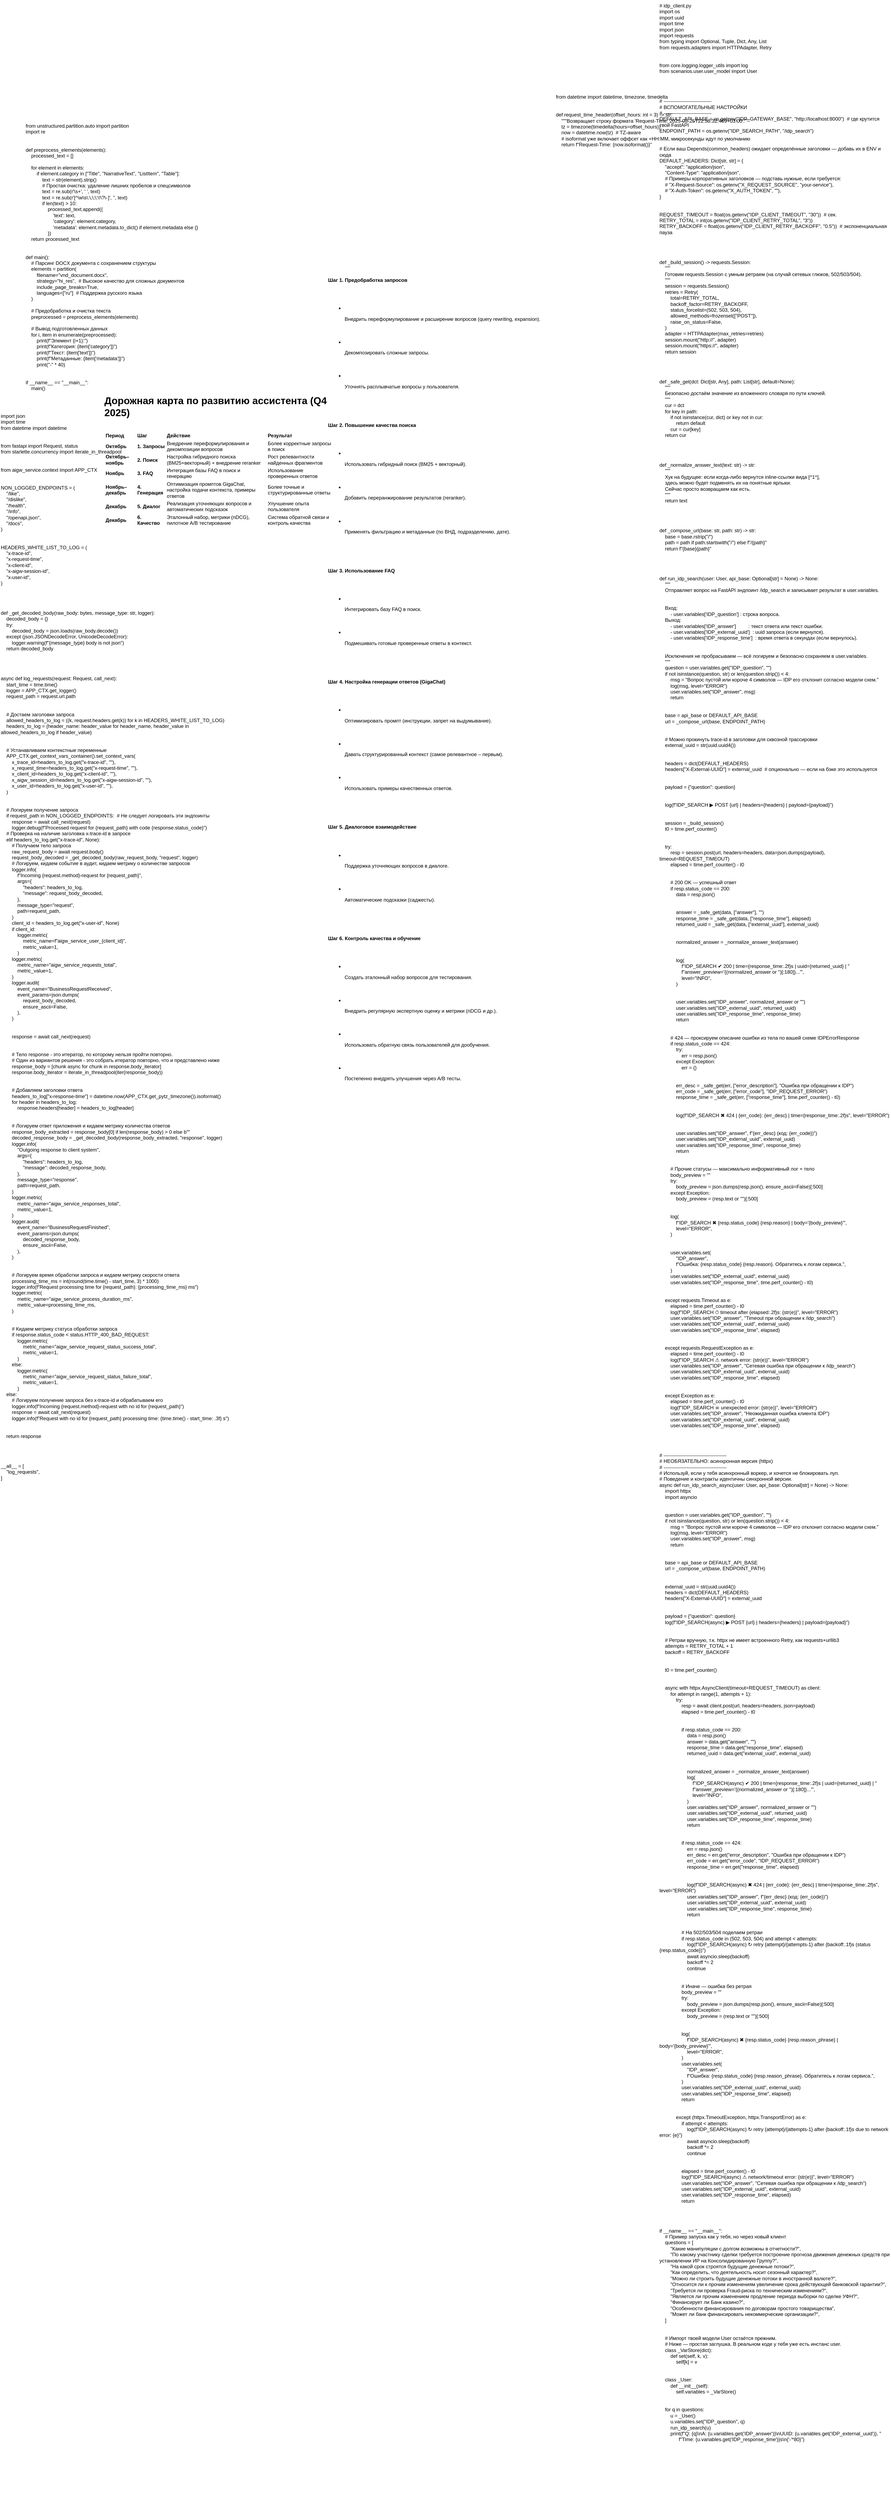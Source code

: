 <mxfile version="28.2.5">
  <diagram name="Страница — 1" id="YzAyhXTebkGU_6SpY-bU">
    <mxGraphModel dx="1152" dy="692" grid="1" gridSize="10" guides="1" tooltips="1" connect="1" arrows="1" fold="1" page="1" pageScale="1" pageWidth="3300" pageHeight="4681" math="0" shadow="0">
      <root>
        <mxCell id="0" />
        <mxCell id="1" parent="0" />
        <UserObject label="# idp_client.py&#xa;import os&#xa;import uuid&#xa;import time&#xa;import json&#xa;import requests&#xa;from typing import Optional, Tuple, Dict, Any, List&#xa;from requests.adapters import HTTPAdapter, Retry&#xa;&#xa;&#xa;from core.logging.logger_utils import log&#xa;from scenarios.user.user_model import User&#xa;&#xa;&#xa;&#xa;&#xa;# -----------------------------&#xa;# ВСПОМОГАТЕЛЬНЫЕ НАСТРОЙКИ&#xa;# -----------------------------&#xa;DEFAULT_API_BASE = os.getenv(&quot;IDP_GATEWAY_BASE&quot;, &quot;http://localhost:8000&quot;)  # где крутится твой FastAPI&#xa;ENDPOINT_PATH = os.getenv(&quot;IDP_SEARCH_PATH&quot;, &quot;/idp_search&quot;)&#xa;&#xa;&#xa;# Если ваш Depends(common_headers) ожидает определённые заголовки — добавь их в ENV и сюда&#xa;DEFAULT_HEADERS: Dict[str, str] = {&#xa;    &quot;accept&quot;: &quot;application/json&quot;,&#xa;    &quot;Content-Type&quot;: &quot;application/json&quot;,&#xa;    # Примеры корпоративных заголовков — подставь нужные, если требуется:&#xa;    # &quot;X-Request-Source&quot;: os.getenv(&quot;X_REQUEST_SOURCE&quot;, &quot;your-service&quot;),&#xa;    # &quot;X-Auth-Token&quot;: os.getenv(&quot;X_AUTH_TOKEN&quot;, &quot;&quot;),&#xa;}&#xa;&#xa;&#xa;REQUEST_TIMEOUT = float(os.getenv(&quot;IDP_CLIENT_TIMEOUT&quot;, &quot;30&quot;))  # сек.&#xa;RETRY_TOTAL = int(os.getenv(&quot;IDP_CLIENT_RETRY_TOTAL&quot;, &quot;3&quot;))&#xa;RETRY_BACKOFF = float(os.getenv(&quot;IDP_CLIENT_RETRY_BACKOFF&quot;, &quot;0.5&quot;))  # экспоненциальная пауза&#xa;&#xa;&#xa;&#xa;&#xa;def _build_session() -&gt; requests.Session:&#xa;    &quot;&quot;&quot;&#xa;    Готовим requests.Session с умным ретраем (на случай сетевых глюков, 502/503/504).&#xa;    &quot;&quot;&quot;&#xa;    session = requests.Session()&#xa;    retries = Retry(&#xa;        total=RETRY_TOTAL,&#xa;        backoff_factor=RETRY_BACKOFF,&#xa;        status_forcelist=(502, 503, 504),&#xa;        allowed_methods=frozenset([&quot;POST&quot;]),&#xa;        raise_on_status=False,&#xa;    )&#xa;    adapter = HTTPAdapter(max_retries=retries)&#xa;    session.mount(&quot;http://&quot;, adapter)&#xa;    session.mount(&quot;https://&quot;, adapter)&#xa;    return session&#xa;&#xa;&#xa;&#xa;&#xa;def _safe_get(dct: Dict[str, Any], path: List[str], default=None):&#xa;    &quot;&quot;&quot;&#xa;    Безопасно достаём значение из вложенного словаря по пути ключей.&#xa;    &quot;&quot;&quot;&#xa;    cur = dct&#xa;    for key in path:&#xa;        if not isinstance(cur, dict) or key not in cur:&#xa;            return default&#xa;        cur = cur[key]&#xa;    return cur&#xa;&#xa;&#xa;&#xa;&#xa;def _normalize_answer_text(text: str) -&gt; str:&#xa;    &quot;&quot;&quot;&#xa;    Хук на будущее: если когда-либо вернутся inline-ссылки вида [^1^],&#xa;    здесь можно будет подменять их на понятные ярлыки.&#xa;    Сейчас просто возвращаем как есть.&#xa;    &quot;&quot;&quot;&#xa;    return text&#xa;&#xa;&#xa;&#xa;&#xa;def _compose_url(base: str, path: str) -&gt; str:&#xa;    base = base.rstrip(&quot;/&quot;)&#xa;    path = path if path.startswith(&quot;/&quot;) else f&quot;/{path}&quot;&#xa;    return f&quot;{base}{path}&quot;&#xa;&#xa;&#xa;&#xa;&#xa;def run_idp_search(user: User, api_base: Optional[str] = None) -&gt; None:&#xa;    &quot;&quot;&quot;&#xa;    Отправляет вопрос на FastAPI эндпоинт /idp_search и записывает результат в user.variables.&#xa;&#xa;&#xa;    Вход:&#xa;        - user.variables[&#39;IDP_question&#39;] : строка вопроса.&#xa;    Выход:&#xa;        - user.variables[&#39;IDP_answer&#39;]         : текст ответа или текст ошибки.&#xa;        - user.variables[&#39;IDP_external_uuid&#39;]  : uuid запроса (если вернулся).&#xa;        - user.variables[&#39;IDP_response_time&#39;]  : время ответа в секундах (если вернулось).&#xa;&#xa;&#xa;    Исключения не пробрасываем — всё логируем и безопасно сохраняем в user.variables.&#xa;    &quot;&quot;&quot;&#xa;    question = user.variables.get(&quot;IDP_question&quot;, &quot;&quot;)&#xa;    if not isinstance(question, str) or len(question.strip()) &lt; 4:&#xa;        msg = &quot;Вопрос пустой или короче 4 символов — IDP его отклонит согласно модели схем.&quot;&#xa;        log(msg, level=&quot;ERROR&quot;)&#xa;        user.variables.set(&quot;IDP_answer&quot;, msg)&#xa;        return&#xa;&#xa;&#xa;    base = api_base or DEFAULT_API_BASE&#xa;    url = _compose_url(base, ENDPOINT_PATH)&#xa;&#xa;&#xa;    # Можно прокинуть trace-id в заголовки для сквозной трассировки&#xa;    external_uuid = str(uuid.uuid4())&#xa;&#xa;&#xa;    headers = dict(DEFAULT_HEADERS)&#xa;    headers[&quot;X-External-UUID&quot;] = external_uuid  # опционально — если на бэке это используется&#xa;&#xa;&#xa;    payload = {&quot;question&quot;: question}&#xa;&#xa;&#xa;    log(f&quot;IDP_SEARCH ▶ POST {url} | headers={headers} | payload={payload}&quot;)&#xa;&#xa;&#xa;    session = _build_session()&#xa;    t0 = time.perf_counter()&#xa;&#xa;&#xa;    try:&#xa;        resp = session.post(url, headers=headers, data=json.dumps(payload), timeout=REQUEST_TIMEOUT)&#xa;        elapsed = time.perf_counter() - t0&#xa;&#xa;&#xa;        # 200 OK — успешный ответ&#xa;        if resp.status_code == 200:&#xa;            data = resp.json()&#xa;&#xa;&#xa;            answer = _safe_get(data, [&quot;answer&quot;], &quot;&quot;)&#xa;            response_time = _safe_get(data, [&quot;response_time&quot;], elapsed)&#xa;            returned_uuid = _safe_get(data, [&quot;external_uuid&quot;], external_uuid)&#xa;&#xa;&#xa;            normalized_answer = _normalize_answer_text(answer)&#xa;&#xa;&#xa;            log(&#xa;                f&quot;IDP_SEARCH ✔ 200 | time={response_time:.2f}s | uuid={returned_uuid} | &quot;&#xa;                f&quot;answer_preview=&#39;{(normalized_answer or &#39;&#39;)[:180]}...&#39;&quot;,&#xa;                level=&quot;INFO&quot;,&#xa;            )&#xa;&#xa;&#xa;            user.variables.set(&quot;IDP_answer&quot;, normalized_answer or &quot;&quot;)&#xa;            user.variables.set(&quot;IDP_external_uuid&quot;, returned_uuid)&#xa;            user.variables.set(&quot;IDP_response_time&quot;, response_time)&#xa;            return&#xa;&#xa;&#xa;        # 424 — проксируем описание ошибки из тела по вашей схеме IDPErrorResponse&#xa;        if resp.status_code == 424:&#xa;            try:&#xa;                err = resp.json()&#xa;            except Exception:&#xa;                err = {}&#xa;&#xa;&#xa;            err_desc = _safe_get(err, [&quot;error_description&quot;], &quot;Ошибка при обращении к IDP&quot;)&#xa;            err_code = _safe_get(err, [&quot;error_code&quot;], &quot;IDP_REQUEST_ERROR&quot;)&#xa;            response_time = _safe_get(err, [&quot;response_time&quot;], time.perf_counter() - t0)&#xa;&#xa;&#xa;            log(f&quot;IDP_SEARCH ✖ 424 | {err_code}: {err_desc} | time={response_time:.2f}s&quot;, level=&quot;ERROR&quot;)&#xa;&#xa;&#xa;            user.variables.set(&quot;IDP_answer&quot;, f&quot;{err_desc} (код: {err_code})&quot;)&#xa;            user.variables.set(&quot;IDP_external_uuid&quot;, external_uuid)&#xa;            user.variables.set(&quot;IDP_response_time&quot;, response_time)&#xa;            return&#xa;&#xa;&#xa;        # Прочие статусы — максимально информативный лог + тело&#xa;        body_preview = &quot;&quot;&#xa;        try:&#xa;            body_preview = json.dumps(resp.json(), ensure_ascii=False)[:500]&#xa;        except Exception:&#xa;            body_preview = (resp.text or &quot;&quot;)[:500]&#xa;&#xa;&#xa;        log(&#xa;            f&quot;IDP_SEARCH ✖ {resp.status_code} {resp.reason} | body=&#39;{body_preview}&#39;&quot;,&#xa;            level=&quot;ERROR&quot;,&#xa;        )&#xa;&#xa;&#xa;        user.variables.set(&#xa;            &quot;IDP_answer&quot;,&#xa;            f&quot;Ошибка: {resp.status_code} {resp.reason}. Обратитесь к логам сервиса.&quot;,&#xa;        )&#xa;        user.variables.set(&quot;IDP_external_uuid&quot;, external_uuid)&#xa;        user.variables.set(&quot;IDP_response_time&quot;, time.perf_counter() - t0)&#xa;&#xa;&#xa;    except requests.Timeout as e:&#xa;        elapsed = time.perf_counter() - t0&#xa;        log(f&quot;IDP_SEARCH ⏱ timeout after {elapsed:.2f}s: {str(e)}&quot;, level=&quot;ERROR&quot;)&#xa;        user.variables.set(&quot;IDP_answer&quot;, &quot;Timeout при обращении к /idp_search&quot;)&#xa;        user.variables.set(&quot;IDP_external_uuid&quot;, external_uuid)&#xa;        user.variables.set(&quot;IDP_response_time&quot;, elapsed)&#xa;&#xa;&#xa;    except requests.RequestException as e:&#xa;        elapsed = time.perf_counter() - t0&#xa;        log(f&quot;IDP_SEARCH ⚠ network error: {str(e)}&quot;, level=&quot;ERROR&quot;)&#xa;        user.variables.set(&quot;IDP_answer&quot;, &quot;Сетевая ошибка при обращении к /idp_search&quot;)&#xa;        user.variables.set(&quot;IDP_external_uuid&quot;, external_uuid)&#xa;        user.variables.set(&quot;IDP_response_time&quot;, elapsed)&#xa;&#xa;&#xa;    except Exception as e:&#xa;        elapsed = time.perf_counter() - t0&#xa;        log(f&quot;IDP_SEARCH ☠ unexpected error: {str(e)}&quot;, level=&quot;ERROR&quot;)&#xa;        user.variables.set(&quot;IDP_answer&quot;, &quot;Неожиданная ошибка клиента IDP&quot;)&#xa;        user.variables.set(&quot;IDP_external_uuid&quot;, external_uuid)&#xa;        user.variables.set(&quot;IDP_response_time&quot;, elapsed)&#xa;&#xa;&#xa;&#xa;&#xa;# --------------------------------------&#xa;# НЕОБЯЗАТЕЛЬНО: асинхронная версия (httpx)&#xa;# --------------------------------------&#xa;# Используй, если у тебя асинхронный воркер, и хочется не блокировать луп.&#xa;# Поведение и контракты идентичны синхронной версии.&#xa;async def run_idp_search_async(user: User, api_base: Optional[str] = None) -&gt; None:&#xa;    import httpx&#xa;    import asyncio&#xa;&#xa;&#xa;    question = user.variables.get(&quot;IDP_question&quot;, &quot;&quot;)&#xa;    if not isinstance(question, str) or len(question.strip()) &lt; 4:&#xa;        msg = &quot;Вопрос пустой или короче 4 символов — IDP его отклонит согласно модели схем.&quot;&#xa;        log(msg, level=&quot;ERROR&quot;)&#xa;        user.variables.set(&quot;IDP_answer&quot;, msg)&#xa;        return&#xa;&#xa;&#xa;    base = api_base or DEFAULT_API_BASE&#xa;    url = _compose_url(base, ENDPOINT_PATH)&#xa;&#xa;&#xa;    external_uuid = str(uuid.uuid4())&#xa;    headers = dict(DEFAULT_HEADERS)&#xa;    headers[&quot;X-External-UUID&quot;] = external_uuid&#xa;&#xa;&#xa;    payload = {&quot;question&quot;: question}&#xa;    log(f&quot;IDP_SEARCH(async) ▶ POST {url} | headers={headers} | payload={payload}&quot;)&#xa;&#xa;&#xa;    # Ретраи вручную, т.к. httpx не имеет встроенного Retry, как requests+urllib3&#xa;    attempts = RETRY_TOTAL + 1&#xa;    backoff = RETRY_BACKOFF&#xa;&#xa;&#xa;    t0 = time.perf_counter()&#xa;&#xa;&#xa;    async with httpx.AsyncClient(timeout=REQUEST_TIMEOUT) as client:&#xa;        for attempt in range(1, attempts + 1):&#xa;            try:&#xa;                resp = await client.post(url, headers=headers, json=payload)&#xa;                elapsed = time.perf_counter() - t0&#xa;&#xa;&#xa;                if resp.status_code == 200:&#xa;                    data = resp.json()&#xa;                    answer = data.get(&quot;answer&quot;, &quot;&quot;)&#xa;                    response_time = data.get(&quot;response_time&quot;, elapsed)&#xa;                    returned_uuid = data.get(&quot;external_uuid&quot;, external_uuid)&#xa;&#xa;&#xa;                    normalized_answer = _normalize_answer_text(answer)&#xa;                    log(&#xa;                        f&quot;IDP_SEARCH(async) ✔ 200 | time={response_time:.2f}s | uuid={returned_uuid} | &quot;&#xa;                        f&quot;answer_preview=&#39;{(normalized_answer or &#39;&#39;)[:180]}...&#39;&quot;,&#xa;                        level=&quot;INFO&quot;,&#xa;                    )&#xa;                    user.variables.set(&quot;IDP_answer&quot;, normalized_answer or &quot;&quot;)&#xa;                    user.variables.set(&quot;IDP_external_uuid&quot;, returned_uuid)&#xa;                    user.variables.set(&quot;IDP_response_time&quot;, response_time)&#xa;                    return&#xa;&#xa;&#xa;                if resp.status_code == 424:&#xa;                    err = resp.json()&#xa;                    err_desc = err.get(&quot;error_description&quot;, &quot;Ошибка при обращении к IDP&quot;)&#xa;                    err_code = err.get(&quot;error_code&quot;, &quot;IDP_REQUEST_ERROR&quot;)&#xa;                    response_time = err.get(&quot;response_time&quot;, elapsed)&#xa;&#xa;&#xa;                    log(f&quot;IDP_SEARCH(async) ✖ 424 | {err_code}: {err_desc} | time={response_time:.2f}s&quot;, level=&quot;ERROR&quot;)&#xa;                    user.variables.set(&quot;IDP_answer&quot;, f&quot;{err_desc} (код: {err_code})&quot;)&#xa;                    user.variables.set(&quot;IDP_external_uuid&quot;, external_uuid)&#xa;                    user.variables.set(&quot;IDP_response_time&quot;, response_time)&#xa;                    return&#xa;&#xa;&#xa;                # На 502/503/504 поделаем ретраи&#xa;                if resp.status_code in (502, 503, 504) and attempt &lt; attempts:&#xa;                    log(f&quot;IDP_SEARCH(async) ↻ retry {attempt}/{attempts-1} after {backoff:.1f}s (status {resp.status_code})&quot;)&#xa;                    await asyncio.sleep(backoff)&#xa;                    backoff *= 2&#xa;                    continue&#xa;&#xa;&#xa;                # Иначе — ошибка без ретрая&#xa;                body_preview = &quot;&quot;&#xa;                try:&#xa;                    body_preview = json.dumps(resp.json(), ensure_ascii=False)[:500]&#xa;                except Exception:&#xa;                    body_preview = (resp.text or &quot;&quot;)[:500]&#xa;&#xa;&#xa;                log(&#xa;                    f&quot;IDP_SEARCH(async) ✖ {resp.status_code} {resp.reason_phrase} | body=&#39;{body_preview}&#39;&quot;,&#xa;                    level=&quot;ERROR&quot;,&#xa;                )&#xa;                user.variables.set(&#xa;                    &quot;IDP_answer&quot;,&#xa;                    f&quot;Ошибка: {resp.status_code} {resp.reason_phrase}. Обратитесь к логам сервиса.&quot;,&#xa;                )&#xa;                user.variables.set(&quot;IDP_external_uuid&quot;, external_uuid)&#xa;                user.variables.set(&quot;IDP_response_time&quot;, elapsed)&#xa;                return&#xa;&#xa;&#xa;            except (httpx.TimeoutException, httpx.TransportError) as e:&#xa;                if attempt &lt; attempts:&#xa;                    log(f&quot;IDP_SEARCH(async) ↻ retry {attempt}/{attempts-1} after {backoff:.1f}s due to network error: {e}&quot;)&#xa;                    await asyncio.sleep(backoff)&#xa;                    backoff *= 2&#xa;                    continue&#xa;&#xa;&#xa;                elapsed = time.perf_counter() - t0&#xa;                log(f&quot;IDP_SEARCH(async) ⚠ network/timeout error: {str(e)}&quot;, level=&quot;ERROR&quot;)&#xa;                user.variables.set(&quot;IDP_answer&quot;, &quot;Сетевая ошибка при обращении к /idp_search&quot;)&#xa;                user.variables.set(&quot;IDP_external_uuid&quot;, external_uuid)&#xa;                user.variables.set(&quot;IDP_response_time&quot;, elapsed)&#xa;                return&#xa;&#xa;&#xa;&#xa;&#xa;if __name__ == &quot;__main__&quot;:&#xa;    # Пример запуска как у тебя, но через новый клиент&#xa;    questions = [&#xa;        &quot;Какие манипуляции с долгом возможны в отчетности?&quot;,&#xa;        &quot;По какому участнику сделки требуется построение прогноза движения денежных средств при установлении ИР на Консолидированную Группу?&quot;,&#xa;        &quot;На какой срок строятся будущие денежные потоки?&quot;,&#xa;        &quot;Как определить, что деятельность носит сезонный характер?&quot;,&#xa;        &quot;Можно ли строить будущие денежные потоки в иностранной валюте?&quot;,&#xa;        &quot;Относится ли к прочим изменениям увеличение срока действующей банковской гарантии?&quot;,&#xa;        &quot;Требуется ли проверка Fraud-риска по техническим изменениям?&quot;,&#xa;        &quot;Является ли прочим изменением продление периода выборки по сделке УФН?&quot;,&#xa;        &quot;Финансирует ли Банк казино?&quot;,&#xa;        &quot;Особенности финансирования по договорам простого товарищества&quot;,&#xa;        &quot;Может ли банк финансировать некоммерческие организации?&quot;,&#xa;    ]&#xa;&#xa;&#xa;    # Импорт твоей модели User остаётся прежним.&#xa;    # Ниже — простая заглушка. В реальном коде у тебя уже есть инстанс user.&#xa;    class _VarStore(dict):&#xa;        def set(self, k, v):&#xa;            self[k] = v&#xa;&#xa;&#xa;    class _User:&#xa;        def __init__(self):&#xa;            self.variables = _VarStore()&#xa;&#xa;&#xa;    for q in questions:&#xa;        u = _User()&#xa;        u.variables.set(&quot;IDP_question&quot;, q)&#xa;        run_idp_search(u)&#xa;        print(f&quot;Q: {q}\nA: {u.variables.get(&#39;IDP_answer&#39;)}\nUUID: {u.variables.get(&#39;IDP_external_uuid&#39;)}, &quot;&#xa;              f&quot;Time: {u.variables.get(&#39;IDP_response_time&#39;)}s\n{&#39;-&#39;*80}&quot;)" link="# idp_client.py&#xa;import os&#xa;import uuid&#xa;import time&#xa;import json&#xa;import requests&#xa;from typing import Optional, Tuple, Dict, Any, List&#xa;from requests.adapters import HTTPAdapter, Retry&#xa;&#xa;&#xa;from core.logging.logger_utils import log&#xa;from scenarios.user.user_model import User&#xa;&#xa;&#xa;&#xa;&#xa;# -----------------------------&#xa;# ВСПОМОГАТЕЛЬНЫЕ НАСТРОЙКИ&#xa;# -----------------------------&#xa;DEFAULT_API_BASE = os.getenv(&quot;IDP_GATEWAY_BASE&quot;, &quot;http://localhost:8000&quot;)  # где крутится твой FastAPI&#xa;ENDPOINT_PATH = os.getenv(&quot;IDP_SEARCH_PATH&quot;, &quot;/idp_search&quot;)&#xa;&#xa;&#xa;# Если ваш Depends(common_headers) ожидает определённые заголовки — добавь их в ENV и сюда&#xa;DEFAULT_HEADERS: Dict[str, str] = {&#xa;    &quot;accept&quot;: &quot;application/json&quot;,&#xa;    &quot;Content-Type&quot;: &quot;application/json&quot;,&#xa;    # Примеры корпоративных заголовков — подставь нужные, если требуется:&#xa;    # &quot;X-Request-Source&quot;: os.getenv(&quot;X_REQUEST_SOURCE&quot;, &quot;your-service&quot;),&#xa;    # &quot;X-Auth-Token&quot;: os.getenv(&quot;X_AUTH_TOKEN&quot;, &quot;&quot;),&#xa;}&#xa;&#xa;&#xa;REQUEST_TIMEOUT = float(os.getenv(&quot;IDP_CLIENT_TIMEOUT&quot;, &quot;30&quot;))  # сек.&#xa;RETRY_TOTAL = int(os.getenv(&quot;IDP_CLIENT_RETRY_TOTAL&quot;, &quot;3&quot;))&#xa;RETRY_BACKOFF = float(os.getenv(&quot;IDP_CLIENT_RETRY_BACKOFF&quot;, &quot;0.5&quot;))  # экспоненциальная пауза&#xa;&#xa;&#xa;&#xa;&#xa;def _build_session() -&gt; requests.Session:&#xa;    &quot;&quot;&quot;&#xa;    Готовим requests.Session с умным ретраем (на случай сетевых глюков, 502/503/504).&#xa;    &quot;&quot;&quot;&#xa;    session = requests.Session()&#xa;    retries = Retry(&#xa;        total=RETRY_TOTAL,&#xa;        backoff_factor=RETRY_BACKOFF,&#xa;        status_forcelist=(502, 503, 504),&#xa;        allowed_methods=frozenset([&quot;POST&quot;]),&#xa;        raise_on_status=False,&#xa;    )&#xa;    adapter = HTTPAdapter(max_retries=retries)&#xa;    session.mount(&quot;http://&quot;, adapter)&#xa;    session.mount(&quot;https://&quot;, adapter)&#xa;    return session&#xa;&#xa;&#xa;&#xa;&#xa;def _safe_get(dct: Dict[str, Any], path: List[str], default=None):&#xa;    &quot;&quot;&quot;&#xa;    Безопасно достаём значение из вложенного словаря по пути ключей.&#xa;    &quot;&quot;&quot;&#xa;    cur = dct&#xa;    for key in path:&#xa;        if not isinstance(cur, dict) or key not in cur:&#xa;            return default&#xa;        cur = cur[key]&#xa;    return cur&#xa;&#xa;&#xa;&#xa;&#xa;def _normalize_answer_text(text: str) -&gt; str:&#xa;    &quot;&quot;&quot;&#xa;    Хук на будущее: если когда-либо вернутся inline-ссылки вида [^1^],&#xa;    здесь можно будет подменять их на понятные ярлыки.&#xa;    Сейчас просто возвращаем как есть.&#xa;    &quot;&quot;&quot;&#xa;    return text&#xa;&#xa;&#xa;&#xa;&#xa;def _compose_url(base: str, path: str) -&gt; str:&#xa;    base = base.rstrip(&quot;/&quot;)&#xa;    path = path if path.startswith(&quot;/&quot;) else f&quot;/{path}&quot;&#xa;    return f&quot;{base}{path}&quot;&#xa;&#xa;&#xa;&#xa;&#xa;def run_idp_search(user: User, api_base: Optional[str] = None) -&gt; None:&#xa;    &quot;&quot;&quot;&#xa;    Отправляет вопрос на FastAPI эндпоинт /idp_search и записывает результат в user.variables.&#xa;&#xa;&#xa;    Вход:&#xa;        - user.variables[&#39;IDP_question&#39;] : строка вопроса.&#xa;    Выход:&#xa;        - user.variables[&#39;IDP_answer&#39;]         : текст ответа или текст ошибки.&#xa;        - user.variables[&#39;IDP_external_uuid&#39;]  : uuid запроса (если вернулся).&#xa;        - user.variables[&#39;IDP_response_time&#39;]  : время ответа в секундах (если вернулось).&#xa;&#xa;&#xa;    Исключения не пробрасываем — всё логируем и безопасно сохраняем в user.variables.&#xa;    &quot;&quot;&quot;&#xa;    question = user.variables.get(&quot;IDP_question&quot;, &quot;&quot;)&#xa;    if not isinstance(question, str) or len(question.strip()) &lt; 4:&#xa;        msg = &quot;Вопрос пустой или короче 4 символов — IDP его отклонит согласно модели схем.&quot;&#xa;        log(msg, level=&quot;ERROR&quot;)&#xa;        user.variables.set(&quot;IDP_answer&quot;, msg)&#xa;        return&#xa;&#xa;&#xa;    base = api_base or DEFAULT_API_BASE&#xa;    url = _compose_url(base, ENDPOINT_PATH)&#xa;&#xa;&#xa;    # Можно прокинуть trace-id в заголовки для сквозной трассировки&#xa;    external_uuid = str(uuid.uuid4())&#xa;&#xa;&#xa;    headers = dict(DEFAULT_HEADERS)&#xa;    headers[&quot;X-External-UUID&quot;] = external_uuid  # опционально — если на бэке это используется&#xa;&#xa;&#xa;    payload = {&quot;question&quot;: question}&#xa;&#xa;&#xa;    log(f&quot;IDP_SEARCH ▶ POST {url} | headers={headers} | payload={payload}&quot;)&#xa;&#xa;&#xa;    session = _build_session()&#xa;    t0 = time.perf_counter()&#xa;&#xa;&#xa;    try:&#xa;        resp = session.post(url, headers=headers, data=json.dumps(payload), timeout=REQUEST_TIMEOUT)&#xa;        elapsed = time.perf_counter() - t0&#xa;&#xa;&#xa;        # 200 OK — успешный ответ&#xa;        if resp.status_code == 200:&#xa;            data = resp.json()&#xa;&#xa;&#xa;            answer = _safe_get(data, [&quot;answer&quot;], &quot;&quot;)&#xa;            response_time = _safe_get(data, [&quot;response_time&quot;], elapsed)&#xa;            returned_uuid = _safe_get(data, [&quot;external_uuid&quot;], external_uuid)&#xa;&#xa;&#xa;            normalized_answer = _normalize_answer_text(answer)&#xa;&#xa;&#xa;            log(&#xa;                f&quot;IDP_SEARCH ✔ 200 | time={response_time:.2f}s | uuid={returned_uuid} | &quot;&#xa;                f&quot;answer_preview=&#39;{(normalized_answer or &#39;&#39;)[:180]}...&#39;&quot;,&#xa;                level=&quot;INFO&quot;,&#xa;            )&#xa;&#xa;&#xa;            user.variables.set(&quot;IDP_answer&quot;, normalized_answer or &quot;&quot;)&#xa;            user.variables.set(&quot;IDP_external_uuid&quot;, returned_uuid)&#xa;            user.variables.set(&quot;IDP_response_time&quot;, response_time)&#xa;            return&#xa;&#xa;&#xa;        # 424 — проксируем описание ошибки из тела по вашей схеме IDPErrorResponse&#xa;        if resp.status_code == 424:&#xa;            try:&#xa;                err = resp.json()&#xa;            except Exception:&#xa;                err = {}&#xa;&#xa;&#xa;            err_desc = _safe_get(err, [&quot;error_description&quot;], &quot;Ошибка при обращении к IDP&quot;)&#xa;            err_code = _safe_get(err, [&quot;error_code&quot;], &quot;IDP_REQUEST_ERROR&quot;)&#xa;            response_time = _safe_get(err, [&quot;response_time&quot;], time.perf_counter() - t0)&#xa;&#xa;&#xa;            log(f&quot;IDP_SEARCH ✖ 424 | {err_code}: {err_desc} | time={response_time:.2f}s&quot;, level=&quot;ERROR&quot;)&#xa;&#xa;&#xa;            user.variables.set(&quot;IDP_answer&quot;, f&quot;{err_desc} (код: {err_code})&quot;)&#xa;            user.variables.set(&quot;IDP_external_uuid&quot;, external_uuid)&#xa;            user.variables.set(&quot;IDP_response_time&quot;, response_time)&#xa;            return&#xa;&#xa;&#xa;        # Прочие статусы — максимально информативный лог + тело&#xa;        body_preview = &quot;&quot;&#xa;        try:&#xa;            body_preview = json.dumps(resp.json(), ensure_ascii=False)[:500]&#xa;        except Exception:&#xa;            body_preview = (resp.text or &quot;&quot;)[:500]&#xa;&#xa;&#xa;        log(&#xa;            f&quot;IDP_SEARCH ✖ {resp.status_code} {resp.reason} | body=&#39;{body_preview}&#39;&quot;,&#xa;            level=&quot;ERROR&quot;,&#xa;        )&#xa;&#xa;&#xa;        user.variables.set(&#xa;            &quot;IDP_answer&quot;,&#xa;            f&quot;Ошибка: {resp.status_code} {resp.reason}. Обратитесь к логам сервиса.&quot;,&#xa;        )&#xa;        user.variables.set(&quot;IDP_external_uuid&quot;, external_uuid)&#xa;        user.variables.set(&quot;IDP_response_time&quot;, time.perf_counter() - t0)&#xa;&#xa;&#xa;    except requests.Timeout as e:&#xa;        elapsed = time.perf_counter() - t0&#xa;        log(f&quot;IDP_SEARCH ⏱ timeout after {elapsed:.2f}s: {str(e)}&quot;, level=&quot;ERROR&quot;)&#xa;        user.variables.set(&quot;IDP_answer&quot;, &quot;Timeout при обращении к /idp_search&quot;)&#xa;        user.variables.set(&quot;IDP_external_uuid&quot;, external_uuid)&#xa;        user.variables.set(&quot;IDP_response_time&quot;, elapsed)&#xa;&#xa;&#xa;    except requests.RequestException as e:&#xa;        elapsed = time.perf_counter() - t0&#xa;        log(f&quot;IDP_SEARCH ⚠ network error: {str(e)}&quot;, level=&quot;ERROR&quot;)&#xa;        user.variables.set(&quot;IDP_answer&quot;, &quot;Сетевая ошибка при обращении к /idp_search&quot;)&#xa;        user.variables.set(&quot;IDP_external_uuid&quot;, external_uuid)&#xa;        user.variables.set(&quot;IDP_response_time&quot;, elapsed)&#xa;&#xa;&#xa;    except Exception as e:&#xa;        elapsed = time.perf_counter() - t0&#xa;        log(f&quot;IDP_SEARCH ☠ unexpected error: {str(e)}&quot;, level=&quot;ERROR&quot;)&#xa;        user.variables.set(&quot;IDP_answer&quot;, &quot;Неожиданная ошибка клиента IDP&quot;)&#xa;        user.variables.set(&quot;IDP_external_uuid&quot;, external_uuid)&#xa;        user.variables.set(&quot;IDP_response_time&quot;, elapsed)&#xa;&#xa;&#xa;&#xa;&#xa;# --------------------------------------&#xa;# НЕОБЯЗАТЕЛЬНО: асинхронная версия (httpx)&#xa;# --------------------------------------&#xa;# Используй, если у тебя асинхронный воркер, и хочется не блокировать луп.&#xa;# Поведение и контракты идентичны синхронной версии.&#xa;async def run_idp_search_async(user: User, api_base: Optional[str] = None) -&gt; None:&#xa;    import httpx&#xa;    import asyncio&#xa;&#xa;&#xa;    question = user.variables.get(&quot;IDP_question&quot;, &quot;&quot;)&#xa;    if not isinstance(question, str) or len(question.strip()) &lt; 4:&#xa;        msg = &quot;Вопрос пустой или короче 4 символов — IDP его отклонит согласно модели схем.&quot;&#xa;        log(msg, level=&quot;ERROR&quot;)&#xa;        user.variables.set(&quot;IDP_answer&quot;, msg)&#xa;        return&#xa;&#xa;&#xa;    base = api_base or DEFAULT_API_BASE&#xa;    url = _compose_url(base, ENDPOINT_PATH)&#xa;&#xa;&#xa;    external_uuid = str(uuid.uuid4())&#xa;    headers = dict(DEFAULT_HEADERS)&#xa;    headers[&quot;X-External-UUID&quot;] = external_uuid&#xa;&#xa;&#xa;    payload = {&quot;question&quot;: question}&#xa;    log(f&quot;IDP_SEARCH(async) ▶ POST {url} | headers={headers} | payload={payload}&quot;)&#xa;&#xa;&#xa;    # Ретраи вручную, т.к. httpx не имеет встроенного Retry, как requests+urllib3&#xa;    attempts = RETRY_TOTAL + 1&#xa;    backoff = RETRY_BACKOFF&#xa;&#xa;&#xa;    t0 = time.perf_counter()&#xa;&#xa;&#xa;    async with httpx.AsyncClient(timeout=REQUEST_TIMEOUT) as client:&#xa;        for attempt in range(1, attempts + 1):&#xa;            try:&#xa;                resp = await client.post(url, headers=headers, json=payload)&#xa;                elapsed = time.perf_counter() - t0&#xa;&#xa;&#xa;                if resp.status_code == 200:&#xa;                    data = resp.json()&#xa;                    answer = data.get(&quot;answer&quot;, &quot;&quot;)&#xa;                    response_time = data.get(&quot;response_time&quot;, elapsed)&#xa;                    returned_uuid = data.get(&quot;external_uuid&quot;, external_uuid)&#xa;&#xa;&#xa;                    normalized_answer = _normalize_answer_text(answer)&#xa;                    log(&#xa;                        f&quot;IDP_SEARCH(async) ✔ 200 | time={response_time:.2f}s | uuid={returned_uuid} | &quot;&#xa;                        f&quot;answer_preview=&#39;{(normalized_answer or &#39;&#39;)[:180]}...&#39;&quot;,&#xa;                        level=&quot;INFO&quot;,&#xa;                    )&#xa;                    user.variables.set(&quot;IDP_answer&quot;, normalized_answer or &quot;&quot;)&#xa;                    user.variables.set(&quot;IDP_external_uuid&quot;, returned_uuid)&#xa;                    user.variables.set(&quot;IDP_response_time&quot;, response_time)&#xa;                    return&#xa;&#xa;&#xa;                if resp.status_code == 424:&#xa;                    err = resp.json()&#xa;                    err_desc = err.get(&quot;error_description&quot;, &quot;Ошибка при обращении к IDP&quot;)&#xa;                    err_code = err.get(&quot;error_code&quot;, &quot;IDP_REQUEST_ERROR&quot;)&#xa;                    response_time = err.get(&quot;response_time&quot;, elapsed)&#xa;&#xa;&#xa;                    log(f&quot;IDP_SEARCH(async) ✖ 424 | {err_code}: {err_desc} | time={response_time:.2f}s&quot;, level=&quot;ERROR&quot;)&#xa;                    user.variables.set(&quot;IDP_answer&quot;, f&quot;{err_desc} (код: {err_code})&quot;)&#xa;                    user.variables.set(&quot;IDP_external_uuid&quot;, external_uuid)&#xa;                    user.variables.set(&quot;IDP_response_time&quot;, response_time)&#xa;                    return&#xa;&#xa;&#xa;                # На 502/503/504 поделаем ретраи&#xa;                if resp.status_code in (502, 503, 504) and attempt &lt; attempts:&#xa;                    log(f&quot;IDP_SEARCH(async) ↻ retry {attempt}/{attempts-1} after {backoff:.1f}s (status {resp.status_code})&quot;)&#xa;                    await asyncio.sleep(backoff)&#xa;                    backoff *= 2&#xa;                    continue&#xa;&#xa;&#xa;                # Иначе — ошибка без ретрая&#xa;                body_preview = &quot;&quot;&#xa;                try:&#xa;                    body_preview = json.dumps(resp.json(), ensure_ascii=False)[:500]&#xa;                except Exception:&#xa;                    body_preview = (resp.text or &quot;&quot;)[:500]&#xa;&#xa;&#xa;                log(&#xa;                    f&quot;IDP_SEARCH(async) ✖ {resp.status_code} {resp.reason_phrase} | body=&#39;{body_preview}&#39;&quot;,&#xa;                    level=&quot;ERROR&quot;,&#xa;                )&#xa;                user.variables.set(&#xa;                    &quot;IDP_answer&quot;,&#xa;                    f&quot;Ошибка: {resp.status_code} {resp.reason_phrase}. Обратитесь к логам сервиса.&quot;,&#xa;                )&#xa;                user.variables.set(&quot;IDP_external_uuid&quot;, external_uuid)&#xa;                user.variables.set(&quot;IDP_response_time&quot;, elapsed)&#xa;                return&#xa;&#xa;&#xa;            except (httpx.TimeoutException, httpx.TransportError) as e:&#xa;                if attempt &lt; attempts:&#xa;                    log(f&quot;IDP_SEARCH(async) ↻ retry {attempt}/{attempts-1} after {backoff:.1f}s due to network error: {e}&quot;)&#xa;                    await asyncio.sleep(backoff)&#xa;                    backoff *= 2&#xa;                    continue&#xa;&#xa;&#xa;                elapsed = time.perf_counter() - t0&#xa;                log(f&quot;IDP_SEARCH(async) ⚠ network/timeout error: {str(e)}&quot;, level=&quot;ERROR&quot;)&#xa;                user.variables.set(&quot;IDP_answer&quot;, &quot;Сетевая ошибка при обращении к /idp_search&quot;)&#xa;                user.variables.set(&quot;IDP_external_uuid&quot;, external_uuid)&#xa;                user.variables.set(&quot;IDP_response_time&quot;, elapsed)&#xa;                return&#xa;&#xa;&#xa;&#xa;&#xa;if __name__ == &quot;__main__&quot;:&#xa;    # Пример запуска как у тебя, но через новый клиент&#xa;    questions = [&#xa;        &quot;Какие манипуляции с долгом возможны в отчетности?&quot;,&#xa;        &quot;По какому участнику сделки требуется построение прогноза движения денежных средств при установлении ИР на Консолидированную Группу?&quot;,&#xa;        &quot;На какой срок строятся будущие денежные потоки?&quot;,&#xa;        &quot;Как определить, что деятельность носит сезонный характер?&quot;,&#xa;        &quot;Можно ли строить будущие денежные потоки в иностранной валюте?&quot;,&#xa;        &quot;Относится ли к прочим изменениям увеличение срока действующей банковской гарантии?&quot;,&#xa;        &quot;Требуется ли проверка Fraud-риска по техническим изменениям?&quot;,&#xa;        &quot;Является ли прочим изменением продление периода выборки по сделке УФН?&quot;,&#xa;        &quot;Финансирует ли Банк казино?&quot;,&#xa;        &quot;Особенности финансирования по договорам простого товарищества&quot;,&#xa;        &quot;Может ли банк финансировать некоммерческие организации?&quot;,&#xa;    ]&#xa;&#xa;&#xa;    # Импорт твоей модели User остаётся прежним.&#xa;    # Ниже — простая заглушка. В реальном коде у тебя уже есть инстанс user.&#xa;    class _VarStore(dict):&#xa;        def set(self, k, v):&#xa;            self[k] = v&#xa;&#xa;&#xa;    class _User:&#xa;        def __init__(self):&#xa;            self.variables = _VarStore()&#xa;&#xa;&#xa;    for q in questions:&#xa;        u = _User()&#xa;        u.variables.set(&quot;IDP_question&quot;, q)&#xa;        run_idp_search(u)&#xa;        print(f&quot;Q: {q}\nA: {u.variables.get(&#39;IDP_answer&#39;)}\nUUID: {u.variables.get(&#39;IDP_external_uuid&#39;)}, &quot;&#xa;              f&quot;Time: {u.variables.get(&#39;IDP_response_time&#39;)}s\n{&#39;-&#39;*80}&quot;)" id="xQ9-_gr5QTslfE1LpaSg-1">
          <mxCell style="text;whiteSpace=wrap;" parent="1" vertex="1">
            <mxGeometry x="1710" y="480" width="560" height="6030" as="geometry" />
          </mxCell>
        </UserObject>
        <UserObject label="from datetime import datetime, timezone, timedelta&#xa;&#xa;&#xa;def request_time_header(offset_hours: int = 3) -&gt; str:&#xa;    &quot;&quot;&quot;Возвращает строку формата &#39;Request-Time: 2025-08-25T22:58:32.469+03:00&#39;.&quot;&quot;&quot;&#xa;    tz = timezone(timedelta(hours=offset_hours))&#xa;    now = datetime.now(tz)  # TZ-aware&#xa;    # isoformat уже включает оффсет как +HH:MM, микросекунды идут по умолчанию&#xa;    return f&quot;Request-Time: {now.isoformat()}&quot;" link="from datetime import datetime, timezone, timedelta&#xa;&#xa;&#xa;def request_time_header(offset_hours: int = 3) -&gt; str:&#xa;    &quot;&quot;&quot;Возвращает строку формата &#39;Request-Time: 2025-08-25T22:58:32.469+03:00&#39;.&quot;&quot;&quot;&#xa;    tz = timezone(timedelta(hours=offset_hours))&#xa;    now = datetime.now(tz)  # TZ-aware&#xa;    # isoformat уже включает оффсет как +HH:MM, микросекунды идут по умолчанию&#xa;    return f&quot;Request-Time: {now.isoformat()}&quot;" id="xQ9-_gr5QTslfE1LpaSg-2">
          <mxCell style="text;whiteSpace=wrap;" parent="1" vertex="1">
            <mxGeometry x="1460" y="700" width="520" height="150" as="geometry" />
          </mxCell>
        </UserObject>
        <mxCell id="zntTJmJaQ5f6_OLdWCkL-2" value="&lt;h1 data-start=&quot;83&quot; data-end=&quot;134&quot;&gt;Дорожная карта по развитию ассистента (Q4 2025)&lt;/h1&gt;&#xa;&lt;div class=&quot;_tableContainer_1rjym_1&quot;&gt;&lt;div tabindex=&quot;-1&quot; class=&quot;group _tableWrapper_1rjym_13 flex w-fit flex-col-reverse&quot;&gt;&lt;table data-start=&quot;136&quot; data-end=&quot;1017&quot; class=&quot;w-fit min-w-(--thread-content-width)&quot;&gt;&lt;thead data-start=&quot;136&quot; data-end=&quot;175&quot;&gt;&lt;tr data-start=&quot;136&quot; data-end=&quot;175&quot;&gt;&lt;th data-start=&quot;136&quot; data-end=&quot;145&quot; data-col-size=&quot;sm&quot;&gt;Период&lt;/th&gt;&lt;th data-start=&quot;145&quot; data-end=&quot;151&quot; data-col-size=&quot;sm&quot;&gt;Шаг&lt;/th&gt;&lt;th data-start=&quot;151&quot; data-end=&quot;162&quot; data-col-size=&quot;md&quot;&gt;Действие&lt;/th&gt;&lt;th data-start=&quot;162&quot; data-end=&quot;175&quot; data-col-size=&quot;md&quot;&gt;Результат&lt;/th&gt;&lt;/tr&gt;&lt;/thead&gt;&lt;tbody data-start=&quot;217&quot; data-end=&quot;1017&quot;&gt;&lt;tr data-start=&quot;217&quot; data-end=&quot;339&quot;&gt;&lt;td data-start=&quot;217&quot; data-end=&quot;231&quot; data-col-size=&quot;sm&quot;&gt;&lt;strong data-start=&quot;219&quot; data-end=&quot;230&quot;&gt;Октябрь&lt;/strong&gt;&lt;/td&gt;&lt;td data-start=&quot;231&quot; data-end=&quot;248&quot; data-col-size=&quot;sm&quot;&gt;&lt;strong data-start=&quot;233&quot; data-end=&quot;247&quot;&gt;1. Запросы&lt;/strong&gt;&lt;/td&gt;&lt;td data-start=&quot;248&quot; data-end=&quot;303&quot; data-col-size=&quot;md&quot;&gt;Внедрение переформулирования и декомпозиции вопросов&lt;/td&gt;&lt;td data-start=&quot;303&quot; data-end=&quot;339&quot; data-col-size=&quot;md&quot;&gt;Более корректные запросы в поиск&lt;/td&gt;&lt;/tr&gt;&lt;tr data-start=&quot;340&quot; data-end=&quot;487&quot;&gt;&lt;td data-start=&quot;340&quot; data-end=&quot;361&quot; data-col-size=&quot;sm&quot;&gt;&lt;strong data-start=&quot;342&quot; data-end=&quot;360&quot;&gt;Октябрь–ноябрь&lt;/strong&gt;&lt;/td&gt;&lt;td data-start=&quot;361&quot; data-end=&quot;376&quot; data-col-size=&quot;sm&quot;&gt;&lt;strong data-start=&quot;363&quot; data-end=&quot;375&quot;&gt;2. Поиск&lt;/strong&gt;&lt;/td&gt;&lt;td data-start=&quot;376&quot; data-end=&quot;444&quot; data-col-size=&quot;md&quot;&gt;Настройка гибридного поиска (BM25+векторный) + внедрение reranker&lt;/td&gt;&lt;td data-start=&quot;444&quot; data-end=&quot;487&quot; data-col-size=&quot;md&quot;&gt;Рост релевантности найденных фрагментов&lt;/td&gt;&lt;/tr&gt;&lt;tr data-start=&quot;488&quot; data-end=&quot;593&quot;&gt;&lt;td data-start=&quot;488&quot; data-end=&quot;501&quot; data-col-size=&quot;sm&quot;&gt;&lt;strong data-start=&quot;490&quot; data-end=&quot;500&quot;&gt;Ноябрь&lt;/strong&gt;&lt;/td&gt;&lt;td data-start=&quot;501&quot; data-end=&quot;514&quot; data-col-size=&quot;sm&quot;&gt;&lt;strong data-start=&quot;503&quot; data-end=&quot;513&quot;&gt;3. FAQ&lt;/strong&gt;&lt;/td&gt;&lt;td data-start=&quot;514&quot; data-end=&quot;556&quot; data-col-size=&quot;md&quot;&gt;Интеграция базы FAQ в поиск и генерацию&lt;/td&gt;&lt;td data-start=&quot;556&quot; data-end=&quot;593&quot; data-col-size=&quot;md&quot;&gt;Использование проверенных ответов&lt;/td&gt;&lt;/tr&gt;&lt;tr data-start=&quot;594&quot; data-end=&quot;754&quot;&gt;&lt;td data-start=&quot;594&quot; data-end=&quot;615&quot; data-col-size=&quot;sm&quot;&gt;&lt;strong data-start=&quot;596&quot; data-end=&quot;614&quot;&gt;Ноябрь–декабрь&lt;/strong&gt;&lt;/td&gt;&lt;td data-start=&quot;615&quot; data-end=&quot;634&quot; data-col-size=&quot;sm&quot;&gt;&lt;strong data-start=&quot;617&quot; data-end=&quot;633&quot;&gt;4. Генерация&lt;/strong&gt;&lt;/td&gt;&lt;td data-start=&quot;634&quot; data-end=&quot;711&quot; data-col-size=&quot;md&quot;&gt;Оптимизация промптов GigaChat, настройка подачи контекста, примеры ответов&lt;/td&gt;&lt;td data-start=&quot;711&quot; data-end=&quot;754&quot; data-col-size=&quot;md&quot;&gt;Более точные и структурированные ответы&lt;/td&gt;&lt;/tr&gt;&lt;tr data-start=&quot;755&quot; data-end=&quot;877&quot;&gt;&lt;td data-start=&quot;755&quot; data-end=&quot;769&quot; data-col-size=&quot;sm&quot;&gt;&lt;strong data-start=&quot;757&quot; data-end=&quot;768&quot;&gt;Декабрь&lt;/strong&gt;&lt;/td&gt;&lt;td data-start=&quot;769&quot; data-end=&quot;785&quot; data-col-size=&quot;sm&quot;&gt;&lt;strong data-start=&quot;771&quot; data-end=&quot;784&quot;&gt;5. Диалог&lt;/strong&gt;&lt;/td&gt;&lt;td data-start=&quot;785&quot; data-end=&quot;845&quot; data-col-size=&quot;md&quot;&gt;Реализация уточняющих вопросов и автоматических подсказок&lt;/td&gt;&lt;td data-start=&quot;845&quot; data-end=&quot;877&quot; data-col-size=&quot;md&quot;&gt;Улучшение опыта пользователя&lt;/td&gt;&lt;/tr&gt;&lt;tr data-start=&quot;878&quot; data-end=&quot;1017&quot;&gt;&lt;td data-start=&quot;878&quot; data-end=&quot;892&quot; data-col-size=&quot;sm&quot;&gt;&lt;strong data-start=&quot;880&quot; data-end=&quot;891&quot;&gt;Декабрь&lt;/strong&gt;&lt;/td&gt;&lt;td data-start=&quot;892&quot; data-end=&quot;910&quot; data-col-size=&quot;sm&quot;&gt;&lt;strong data-start=&quot;894&quot; data-end=&quot;909&quot;&gt;6. Качество&lt;/strong&gt;&lt;/td&gt;&lt;td data-start=&quot;910&quot; data-end=&quot;971&quot; data-col-size=&quot;md&quot;&gt;Эталонный набор, метрики (nDCG), пилотное A/B тестирование&lt;/td&gt;&lt;td data-start=&quot;971&quot; data-end=&quot;1017&quot; data-col-size=&quot;md&quot;&gt;Система обратной связи и контроль качества&lt;/td&gt;&lt;/tr&gt;&lt;/tbody&gt;&lt;/table&gt;&lt;/div&gt;&lt;/div&gt;" style="text;whiteSpace=wrap;html=1;" parent="1" vertex="1">
          <mxGeometry x="370" y="1410" width="560" height="370" as="geometry" />
        </mxCell>
        <mxCell id="zntTJmJaQ5f6_OLdWCkL-3" value="&lt;p data-start=&quot;55&quot; data-end=&quot;90&quot;&gt;&lt;strong data-start=&quot;55&quot; data-end=&quot;88&quot;&gt;Шаг 1. Предобработка запросов&lt;/strong&gt;&lt;/p&gt;&#xa;&lt;ul data-start=&quot;91&quot; data-end=&quot;261&quot;&gt;&#xa;&lt;li data-start=&quot;91&quot; data-end=&quot;174&quot;&gt;&#xa;&lt;p data-start=&quot;93&quot; data-end=&quot;174&quot;&gt;Внедрить переформулирование и расширение вопросов (query rewriting, expansion).&lt;/p&gt;&#xa;&lt;/li&gt;&#xa;&lt;li data-start=&quot;175&quot; data-end=&quot;211&quot;&gt;&#xa;&lt;p data-start=&quot;177&quot; data-end=&quot;211&quot;&gt;Декомпозировать сложные запросы.&lt;/p&gt;&#xa;&lt;/li&gt;&#xa;&lt;li data-start=&quot;212&quot; data-end=&quot;261&quot;&gt;&#xa;&lt;p data-start=&quot;214&quot; data-end=&quot;261&quot;&gt;Уточнять расплывчатые вопросы у пользователя.&lt;/p&gt;&#xa;&lt;/li&gt;&#xa;&lt;/ul&gt;&#xa;&lt;p data-start=&quot;263&quot; data-end=&quot;301&quot;&gt;&lt;strong data-start=&quot;263&quot; data-end=&quot;299&quot;&gt;Шаг 2. Повышение качества поиска&lt;/strong&gt;&lt;/p&gt;&#xa;&lt;ul data-start=&quot;302&quot; data-end=&quot;477&quot;&gt;&#xa;&lt;li data-start=&quot;302&quot; data-end=&quot;354&quot;&gt;&#xa;&lt;p data-start=&quot;304&quot; data-end=&quot;354&quot;&gt;Использовать гибридный поиск (BM25 + векторный).&lt;/p&gt;&#xa;&lt;/li&gt;&#xa;&lt;li data-start=&quot;355&quot; data-end=&quot;408&quot;&gt;&#xa;&lt;p data-start=&quot;357&quot; data-end=&quot;408&quot;&gt;Добавить переранжирование результатов (reranker).&lt;/p&gt;&#xa;&lt;/li&gt;&#xa;&lt;li data-start=&quot;409&quot; data-end=&quot;477&quot;&gt;&#xa;&lt;p data-start=&quot;411&quot; data-end=&quot;477&quot;&gt;Применять фильтрацию и метаданные (по ВНД, подразделению, дате).&lt;/p&gt;&#xa;&lt;/li&gt;&#xa;&lt;/ul&gt;&#xa;&lt;p data-start=&quot;479&quot; data-end=&quot;509&quot;&gt;&lt;strong data-start=&quot;479&quot; data-end=&quot;507&quot;&gt;Шаг 3. Использование FAQ&lt;/strong&gt;&lt;/p&gt;&#xa;&lt;ul data-start=&quot;510&quot; data-end=&quot;600&quot;&gt;&#xa;&lt;li data-start=&quot;510&quot; data-end=&quot;545&quot;&gt;&#xa;&lt;p data-start=&quot;512&quot; data-end=&quot;545&quot;&gt;Интегрировать базу FAQ в поиск.&lt;/p&gt;&#xa;&lt;/li&gt;&#xa;&lt;li data-start=&quot;546&quot; data-end=&quot;600&quot;&gt;&#xa;&lt;p data-start=&quot;548&quot; data-end=&quot;600&quot;&gt;Подмешивать готовые проверенные ответы в контекст.&lt;/p&gt;&#xa;&lt;/li&gt;&#xa;&lt;/ul&gt;&#xa;&lt;p data-start=&quot;602&quot; data-end=&quot;653&quot;&gt;&lt;strong data-start=&quot;602&quot; data-end=&quot;651&quot;&gt;Шаг 4. Настройка генерации ответов (GigaChat)&lt;/strong&gt;&lt;/p&gt;&#xa;&lt;ul data-start=&quot;654&quot; data-end=&quot;831&quot;&gt;&#xa;&lt;li data-start=&quot;654&quot; data-end=&quot;716&quot;&gt;&#xa;&lt;p data-start=&quot;656&quot; data-end=&quot;716&quot;&gt;Оптимизировать промпт (инструкции, запрет на выдумывание).&lt;/p&gt;&#xa;&lt;/li&gt;&#xa;&lt;li data-start=&quot;717&quot; data-end=&quot;784&quot;&gt;&#xa;&lt;p data-start=&quot;719&quot; data-end=&quot;784&quot;&gt;Давать структурированный контекст (самое релевантное – первым).&lt;/p&gt;&#xa;&lt;/li&gt;&#xa;&lt;li data-start=&quot;785&quot; data-end=&quot;831&quot;&gt;&#xa;&lt;p data-start=&quot;787&quot; data-end=&quot;831&quot;&gt;Использовать примеры качественных ответов.&lt;/p&gt;&#xa;&lt;/li&gt;&#xa;&lt;/ul&gt;&#xa;&lt;p data-start=&quot;833&quot; data-end=&quot;871&quot;&gt;&lt;strong data-start=&quot;833&quot; data-end=&quot;869&quot;&gt;Шаг 5. Диалоговое взаимодействие&lt;/strong&gt;&lt;/p&gt;&#xa;&lt;ul data-start=&quot;872&quot; data-end=&quot;957&quot;&gt;&#xa;&lt;li data-start=&quot;872&quot; data-end=&quot;916&quot;&gt;&#xa;&lt;p data-start=&quot;874&quot; data-end=&quot;916&quot;&gt;Поддержка уточняющих вопросов в диалоге.&lt;/p&gt;&#xa;&lt;/li&gt;&#xa;&lt;li data-start=&quot;917&quot; data-end=&quot;957&quot;&gt;&#xa;&lt;p data-start=&quot;919&quot; data-end=&quot;957&quot;&gt;Автоматические подсказки (саджесты).&lt;/p&gt;&#xa;&lt;/li&gt;&#xa;&lt;/ul&gt;&#xa;&lt;p data-start=&quot;959&quot; data-end=&quot;1000&quot;&gt;&lt;strong data-start=&quot;959&quot; data-end=&quot;998&quot;&gt;Шаг 6. Контроль качества и обучение&lt;/strong&gt;&lt;/p&gt;&#xa;&lt;ul data-start=&quot;1001&quot; data-end=&quot;1234&quot;&gt;&#xa;&lt;li data-start=&quot;1001&quot; data-end=&quot;1055&quot;&gt;&#xa;&lt;p data-start=&quot;1003&quot; data-end=&quot;1055&quot;&gt;Создать эталонный набор вопросов для тестирования.&lt;/p&gt;&#xa;&lt;/li&gt;&#xa;&lt;li data-start=&quot;1056&quot; data-end=&quot;1121&quot;&gt;&#xa;&lt;p data-start=&quot;1058&quot; data-end=&quot;1121&quot;&gt;Внедрить регулярную экспертную оценку и метрики (nDCG и др.).&lt;/p&gt;&#xa;&lt;/li&gt;&#xa;&lt;li data-start=&quot;1122&quot; data-end=&quot;1183&quot;&gt;&#xa;&lt;p data-start=&quot;1124&quot; data-end=&quot;1183&quot;&gt;Использовать обратную связь пользователей для дообучения.&lt;/p&gt;&#xa;&lt;/li&gt;&#xa;&lt;li data-start=&quot;1184&quot; data-end=&quot;1234&quot;&gt;&#xa;&lt;p data-start=&quot;1186&quot; data-end=&quot;1234&quot;&gt;Постепенно внедрять улучшения через A/B тесты.&lt;/p&gt;&lt;/li&gt;&lt;/ul&gt;" style="text;whiteSpace=wrap;html=1;" parent="1" vertex="1">
          <mxGeometry x="910" y="1130" width="560" height="1990" as="geometry" />
        </mxCell>
        <UserObject label="import json&#xa;import time&#xa;from datetime import datetime&#xa;&#xa;&#xa;from fastapi import Request, status&#xa;from starlette.concurrency import iterate_in_threadpool&#xa;&#xa;&#xa;from aigw_service.context import APP_CTX&#xa;&#xa;&#xa;NON_LOGGED_ENDPOINTS = (&#xa;    &quot;/like&quot;,&#xa;    &quot;/dislike&quot;,&#xa;    &quot;/health&quot;,&#xa;    &quot;/info&quot;,&#xa;    &quot;/openapi.json&quot;,&#xa;    &quot;/docs&quot;,&#xa;)&#xa;&#xa;&#xa;HEADERS_WHITE_LIST_TO_LOG = (&#xa;    &quot;x-trace-id&quot;,&#xa;    &quot;x-request-time&quot;,&#xa;    &quot;x-client-id&quot;,&#xa;    &quot;x-aigw-session-id&quot;,&#xa;    &quot;x-user-id&quot;,&#xa;)&#xa;&#xa;&#xa;&#xa;&#xa;def _get_decoded_body(raw_body: bytes, message_type: str, logger):&#xa;    decoded_body = {}&#xa;    try:&#xa;        decoded_body = json.loads(raw_body.decode())&#xa;    except (json.JSONDecodeError, UnicodeDecodeError):&#xa;        logger.warning(f&quot;{message_type} body is not json&quot;)&#xa;    return decoded_body&#xa;&#xa;&#xa;&#xa;&#xa;async def log_requests(request: Request, call_next):&#xa;    start_time = time.time()&#xa;    logger = APP_CTX.get_logger()&#xa;    request_path = request.url.path&#xa;&#xa;&#xa;    # Достаем заголовки запроса&#xa;    allowed_headers_to_log = ((k, request.headers.get(k)) for k in HEADERS_WHITE_LIST_TO_LOG)&#xa;    headers_to_log = {header_name: header_value for header_name, header_value in allowed_headers_to_log if header_value}&#xa;&#xa;&#xa;    # Устанавливаем контекстные переменные&#xa;    APP_CTX.get_context_vars_container().set_context_vars(&#xa;        x_trace_id=headers_to_log.get(&quot;x-trace-id&quot;, &quot;&quot;),&#xa;        x_request_time=headers_to_log.get(&quot;x-request-time&quot;, &quot;&quot;),&#xa;        x_client_id=headers_to_log.get(&quot;x-client-id&quot;, &quot;&quot;),&#xa;        x_aigw_session_id=headers_to_log.get(&quot;x-aigw-session-id&quot;, &quot;&quot;),&#xa;        x_user_id=headers_to_log.get(&quot;x-user-id&quot;, &quot;&quot;),&#xa;    )&#xa;&#xa;&#xa;    # Логируем получение запроса&#xa;    if request_path in NON_LOGGED_ENDPOINTS:  # Не следует логировать эти эндпоинты&#xa;        response = await call_next(request)&#xa;        logger.debug(f&quot;Processed request for {request_path} with code {response.status_code}&quot;)&#xa;    # Проверка на наличие заголовка x-trace-id в запросе&#xa;    elif headers_to_log.get(&quot;x-trace-id&quot;, None):&#xa;        # Получаем тело запроса&#xa;        raw_request_body = await request.body()&#xa;        request_body_decoded = _get_decoded_body(raw_request_body, &quot;request&quot;, logger)&#xa;        # Логируем, кидаем событие в аудит, кидаем метрику о количестве запросов&#xa;        logger.info(&#xa;            f&quot;Incoming {request.method}-request for {request_path}&quot;,&#xa;            args={&#xa;                &quot;headers&quot;: headers_to_log,&#xa;                &quot;message&quot;: request_body_decoded,&#xa;            },&#xa;            message_type=&quot;request&quot;,&#xa;            path=request_path,&#xa;        )&#xa;        client_id = headers_to_log.get(&quot;x-user-id&quot;, None)&#xa;        if client_id:&#xa;            logger.metric(&#xa;                metric_name=f&quot;aigw_service_user_{client_id}&quot;,&#xa;                metric_value=1,&#xa;            )&#xa;        logger.metric(&#xa;            metric_name=&quot;aigw_service_requests_total&quot;,&#xa;            metric_value=1,&#xa;        )&#xa;        logger.audit(&#xa;            event_name=&quot;BusinessRequestReceived&quot;,&#xa;            event_params=json.dumps(&#xa;                request_body_decoded,&#xa;                ensure_ascii=False,&#xa;            ),&#xa;        )&#xa;&#xa;&#xa;        response = await call_next(request)&#xa;&#xa;&#xa;        # Тело response - это итератор, по которому нельзя пройти повторно.&#xa;        # Один из вариантов решения - это собрать итератор повторно, что и представлено ниже&#xa;        response_body = [chunk async for chunk in response.body_iterator]&#xa;        response.body_iterator = iterate_in_threadpool(iter(response_body))&#xa;&#xa;&#xa;        # Добавляем заголовки ответа&#xa;        headers_to_log[&quot;x-response-time&quot;] = datetime.now(APP_CTX.get_pytz_timezone()).isoformat()&#xa;        for header in headers_to_log:&#xa;            response.headers[header] = headers_to_log[header]&#xa;&#xa;&#xa;        # Логируем ответ приложения и кидаем метрику количества ответов&#xa;        response_body_extracted = response_body[0] if len(response_body) &gt; 0 else b&quot;&quot;&#xa;        decoded_response_body = _get_decoded_body(response_body_extracted, &quot;response&quot;, logger)&#xa;        logger.info(&#xa;            &quot;Outgoing response to client system&quot;,&#xa;            args={&#xa;                &quot;headers&quot;: headers_to_log,&#xa;                &quot;message&quot;: decoded_response_body,&#xa;            },&#xa;            message_type=&quot;response&quot;,&#xa;            path=request_path,&#xa;        )&#xa;        logger.metric(&#xa;            metric_name=&quot;aigw_service_responses_total&quot;,&#xa;            metric_value=1,&#xa;        )&#xa;        logger.audit(&#xa;            event_name=&quot;BusinessRequestFinished&quot;,&#xa;            event_params=json.dumps(&#xa;                decoded_response_body,&#xa;                ensure_ascii=False,&#xa;            ),&#xa;        )&#xa;&#xa;&#xa;        # Логируем время обработки запроса и кидаем метрику скорости ответа&#xa;        processing_time_ms = int(round(time.time() - start_time, 3) * 1000)&#xa;        logger.info(f&quot;Request processing time for {request_path}: {processing_time_ms} ms&quot;)&#xa;        logger.metric(&#xa;            metric_name=&quot;aigw_service_process_duration_ms&quot;,&#xa;            metric_value=processing_time_ms,&#xa;        )&#xa;&#xa;&#xa;        # Кидаем метрику статуса обработки запроса&#xa;        if response.status_code &lt; status.HTTP_400_BAD_REQUEST:&#xa;            logger.metric(&#xa;                metric_name=&quot;aigw_service_request_status_success_total&quot;,&#xa;                metric_value=1,&#xa;            )&#xa;        else:&#xa;            logger.metric(&#xa;                metric_name=&quot;aigw_service_request_status_failure_total&quot;,&#xa;                metric_value=1,&#xa;            )&#xa;    else:&#xa;        # Логируем получение запроса без x-trace-id и обрабатываем его&#xa;        logger.info(f&quot;Incoming {request.method}-request with no id for {request_path}&quot;)&#xa;        response = await call_next(request)&#xa;        logger.info(f&quot;Request with no id for {request_path} processing time: {time.time() - start_time: .3f} s&quot;)&#xa;&#xa;&#xa;    return response&#xa;&#xa;&#xa;&#xa;&#xa;__all__ = [&#xa;    &quot;log_requests&quot;,&#xa;]" link="import json&#xa;import time&#xa;from datetime import datetime&#xa;&#xa;&#xa;from fastapi import Request, status&#xa;from starlette.concurrency import iterate_in_threadpool&#xa;&#xa;&#xa;from aigw_service.context import APP_CTX&#xa;&#xa;&#xa;NON_LOGGED_ENDPOINTS = (&#xa;    &quot;/like&quot;,&#xa;    &quot;/dislike&quot;,&#xa;    &quot;/health&quot;,&#xa;    &quot;/info&quot;,&#xa;    &quot;/openapi.json&quot;,&#xa;    &quot;/docs&quot;,&#xa;)&#xa;&#xa;&#xa;HEADERS_WHITE_LIST_TO_LOG = (&#xa;    &quot;x-trace-id&quot;,&#xa;    &quot;x-request-time&quot;,&#xa;    &quot;x-client-id&quot;,&#xa;    &quot;x-aigw-session-id&quot;,&#xa;    &quot;x-user-id&quot;,&#xa;)&#xa;&#xa;&#xa;&#xa;&#xa;def _get_decoded_body(raw_body: bytes, message_type: str, logger):&#xa;    decoded_body = {}&#xa;    try:&#xa;        decoded_body = json.loads(raw_body.decode())&#xa;    except (json.JSONDecodeError, UnicodeDecodeError):&#xa;        logger.warning(f&quot;{message_type} body is not json&quot;)&#xa;    return decoded_body&#xa;&#xa;&#xa;&#xa;&#xa;async def log_requests(request: Request, call_next):&#xa;    start_time = time.time()&#xa;    logger = APP_CTX.get_logger()&#xa;    request_path = request.url.path&#xa;&#xa;&#xa;    # Достаем заголовки запроса&#xa;    allowed_headers_to_log = ((k, request.headers.get(k)) for k in HEADERS_WHITE_LIST_TO_LOG)&#xa;    headers_to_log = {header_name: header_value for header_name, header_value in allowed_headers_to_log if header_value}&#xa;&#xa;&#xa;    # Устанавливаем контекстные переменные&#xa;    APP_CTX.get_context_vars_container().set_context_vars(&#xa;        x_trace_id=headers_to_log.get(&quot;x-trace-id&quot;, &quot;&quot;),&#xa;        x_request_time=headers_to_log.get(&quot;x-request-time&quot;, &quot;&quot;),&#xa;        x_client_id=headers_to_log.get(&quot;x-client-id&quot;, &quot;&quot;),&#xa;        x_aigw_session_id=headers_to_log.get(&quot;x-aigw-session-id&quot;, &quot;&quot;),&#xa;        x_user_id=headers_to_log.get(&quot;x-user-id&quot;, &quot;&quot;),&#xa;    )&#xa;&#xa;&#xa;    # Логируем получение запроса&#xa;    if request_path in NON_LOGGED_ENDPOINTS:  # Не следует логировать эти эндпоинты&#xa;        response = await call_next(request)&#xa;        logger.debug(f&quot;Processed request for {request_path} with code {response.status_code}&quot;)&#xa;    # Проверка на наличие заголовка x-trace-id в запросе&#xa;    elif headers_to_log.get(&quot;x-trace-id&quot;, None):&#xa;        # Получаем тело запроса&#xa;        raw_request_body = await request.body()&#xa;        request_body_decoded = _get_decoded_body(raw_request_body, &quot;request&quot;, logger)&#xa;        # Логируем, кидаем событие в аудит, кидаем метрику о количестве запросов&#xa;        logger.info(&#xa;            f&quot;Incoming {request.method}-request for {request_path}&quot;,&#xa;            args={&#xa;                &quot;headers&quot;: headers_to_log,&#xa;                &quot;message&quot;: request_body_decoded,&#xa;            },&#xa;            message_type=&quot;request&quot;,&#xa;            path=request_path,&#xa;        )&#xa;        client_id = headers_to_log.get(&quot;x-user-id&quot;, None)&#xa;        if client_id:&#xa;            logger.metric(&#xa;                metric_name=f&quot;aigw_service_user_{client_id}&quot;,&#xa;                metric_value=1,&#xa;            )&#xa;        logger.metric(&#xa;            metric_name=&quot;aigw_service_requests_total&quot;,&#xa;            metric_value=1,&#xa;        )&#xa;        logger.audit(&#xa;            event_name=&quot;BusinessRequestReceived&quot;,&#xa;            event_params=json.dumps(&#xa;                request_body_decoded,&#xa;                ensure_ascii=False,&#xa;            ),&#xa;        )&#xa;&#xa;&#xa;        response = await call_next(request)&#xa;&#xa;&#xa;        # Тело response - это итератор, по которому нельзя пройти повторно.&#xa;        # Один из вариантов решения - это собрать итератор повторно, что и представлено ниже&#xa;        response_body = [chunk async for chunk in response.body_iterator]&#xa;        response.body_iterator = iterate_in_threadpool(iter(response_body))&#xa;&#xa;&#xa;        # Добавляем заголовки ответа&#xa;        headers_to_log[&quot;x-response-time&quot;] = datetime.now(APP_CTX.get_pytz_timezone()).isoformat()&#xa;        for header in headers_to_log:&#xa;            response.headers[header] = headers_to_log[header]&#xa;&#xa;&#xa;        # Логируем ответ приложения и кидаем метрику количества ответов&#xa;        response_body_extracted = response_body[0] if len(response_body) &gt; 0 else b&quot;&quot;&#xa;        decoded_response_body = _get_decoded_body(response_body_extracted, &quot;response&quot;, logger)&#xa;        logger.info(&#xa;            &quot;Outgoing response to client system&quot;,&#xa;            args={&#xa;                &quot;headers&quot;: headers_to_log,&#xa;                &quot;message&quot;: decoded_response_body,&#xa;            },&#xa;            message_type=&quot;response&quot;,&#xa;            path=request_path,&#xa;        )&#xa;        logger.metric(&#xa;            metric_name=&quot;aigw_service_responses_total&quot;,&#xa;            metric_value=1,&#xa;        )&#xa;        logger.audit(&#xa;            event_name=&quot;BusinessRequestFinished&quot;,&#xa;            event_params=json.dumps(&#xa;                decoded_response_body,&#xa;                ensure_ascii=False,&#xa;            ),&#xa;        )&#xa;&#xa;&#xa;        # Логируем время обработки запроса и кидаем метрику скорости ответа&#xa;        processing_time_ms = int(round(time.time() - start_time, 3) * 1000)&#xa;        logger.info(f&quot;Request processing time for {request_path}: {processing_time_ms} ms&quot;)&#xa;        logger.metric(&#xa;            metric_name=&quot;aigw_service_process_duration_ms&quot;,&#xa;            metric_value=processing_time_ms,&#xa;        )&#xa;&#xa;&#xa;        # Кидаем метрику статуса обработки запроса&#xa;        if response.status_code &lt; status.HTTP_400_BAD_REQUEST:&#xa;            logger.metric(&#xa;                metric_name=&quot;aigw_service_request_status_success_total&quot;,&#xa;                metric_value=1,&#xa;            )&#xa;        else:&#xa;            logger.metric(&#xa;                metric_name=&quot;aigw_service_request_status_failure_total&quot;,&#xa;                metric_value=1,&#xa;            )&#xa;    else:&#xa;        # Логируем получение запроса без x-trace-id и обрабатываем его&#xa;        logger.info(f&quot;Incoming {request.method}-request with no id for {request_path}&quot;)&#xa;        response = await call_next(request)&#xa;        logger.info(f&quot;Request with no id for {request_path} processing time: {time.time() - start_time: .3f} s&quot;)&#xa;&#xa;&#xa;    return response&#xa;&#xa;&#xa;&#xa;&#xa;__all__ = [&#xa;    &quot;log_requests&quot;,&#xa;]" id="FwriIrbwdFO0P3CciquX-1">
          <mxCell style="text;whiteSpace=wrap;" parent="1" vertex="1">
            <mxGeometry x="120" y="1470" width="560" height="2670" as="geometry" />
          </mxCell>
        </UserObject>
        <UserObject label="from unstructured.partition.auto import partition&#xa;import re&#xa;&#xa;&#xa;def preprocess_elements(elements):&#xa;    processed_text = []&#xa;    &#xa;    for element in elements:&#xa;        if element.category in [&quot;Title&quot;, &quot;NarrativeText&quot;, &quot;ListItem&quot;, &quot;Table&quot;]:&#xa;            text = str(element).strip()&#xa;            # Простая очистка: удаление лишних пробелов и спецсимволов&#xa;            text = re.sub(r&#39;\s+&#39;, &#39; &#39;, text)&#xa;            text = re.sub(r&#39;[^\w\s\.\,\;\:\!\?\-\(\)]&#39;, &#39;&#39;, text)&#xa;            if len(text) &gt; 10:&#xa;                processed_text.append({&#xa;                    &#39;text&#39;: text,&#xa;                    &#39;category&#39;: element.category,&#xa;                    &#39;metadata&#39;: element.metadata.to_dict() if element.metadata else {}&#xa;                })&#xa;    return processed_text&#xa;&#xa;&#xa;def main():&#xa;    # Парсинг DOCX документа с сохранением структуры&#xa;    elements = partition(&#xa;        filename=&quot;vnd_document.docx&quot;,&#xa;        strategy=&quot;hi_res&quot;,  # Высокое качество для сложных документов&#xa;        include_page_breaks=True,&#xa;        languages=[&quot;ru&quot;]  # Поддержка русского языка&#xa;    )&#xa;    &#xa;    # Предобработка и очистка текста&#xa;    preprocessed = preprocess_elements(elements)&#xa;    &#xa;    # Вывод подготовленных данных&#xa;    for i, item in enumerate(preprocessed):&#xa;        print(f&quot;Элемент {i+1}:&quot;)&#xa;        print(f&quot;Категория: {item[&#39;category&#39;]}&quot;)&#xa;        print(f&quot;Текст: {item[&#39;text&#39;]}&quot;)&#xa;        print(f&quot;Метаданные: {item[&#39;metadata&#39;]}&quot;)&#xa;        print(&quot;-&quot; * 40)&#xa;&#xa;&#xa;if __name__ == &quot;__main__&quot;:&#xa;    main()" link="from unstructured.partition.auto import partition&#xa;import re&#xa;&#xa;&#xa;def preprocess_elements(elements):&#xa;    processed_text = []&#xa;    &#xa;    for element in elements:&#xa;        if element.category in [&quot;Title&quot;, &quot;NarrativeText&quot;, &quot;ListItem&quot;, &quot;Table&quot;]:&#xa;            text = str(element).strip()&#xa;            # Простая очистка: удаление лишних пробелов и спецсимволов&#xa;            text = re.sub(r&#39;\s+&#39;, &#39; &#39;, text)&#xa;            text = re.sub(r&#39;[^\w\s\.\,\;\:\!\?\-\(\)]&#39;, &#39;&#39;, text)&#xa;            if len(text) &gt; 10:&#xa;                processed_text.append({&#xa;                    &#39;text&#39;: text,&#xa;                    &#39;category&#39;: element.category,&#xa;                    &#39;metadata&#39;: element.metadata.to_dict() if element.metadata else {}&#xa;                })&#xa;    return processed_text&#xa;&#xa;&#xa;def main():&#xa;    # Парсинг DOCX документа с сохранением структуры&#xa;    elements = partition(&#xa;        filename=&quot;vnd_document.docx&quot;,&#xa;        strategy=&quot;hi_res&quot;,  # Высокое качество для сложных документов&#xa;        include_page_breaks=True,&#xa;        languages=[&quot;ru&quot;]  # Поддержка русского языка&#xa;    )&#xa;    &#xa;    # Предобработка и очистка текста&#xa;    preprocessed = preprocess_elements(elements)&#xa;    &#xa;    # Вывод подготовленных данных&#xa;    for i, item in enumerate(preprocessed):&#xa;        print(f&quot;Элемент {i+1}:&quot;)&#xa;        print(f&quot;Категория: {item[&#39;category&#39;]}&quot;)&#xa;        print(f&quot;Текст: {item[&#39;text&#39;]}&quot;)&#xa;        print(f&quot;Метаданные: {item[&#39;metadata&#39;]}&quot;)&#xa;        print(&quot;-&quot; * 40)&#xa;&#xa;&#xa;if __name__ == &quot;__main__&quot;:&#xa;    main()" id="j0dKSM5qNcToDgmBuVbO-1">
          <mxCell style="text;whiteSpace=wrap;" vertex="1" parent="1">
            <mxGeometry x="180" y="770" width="450" height="670" as="geometry" />
          </mxCell>
        </UserObject>
      </root>
    </mxGraphModel>
  </diagram>
</mxfile>
